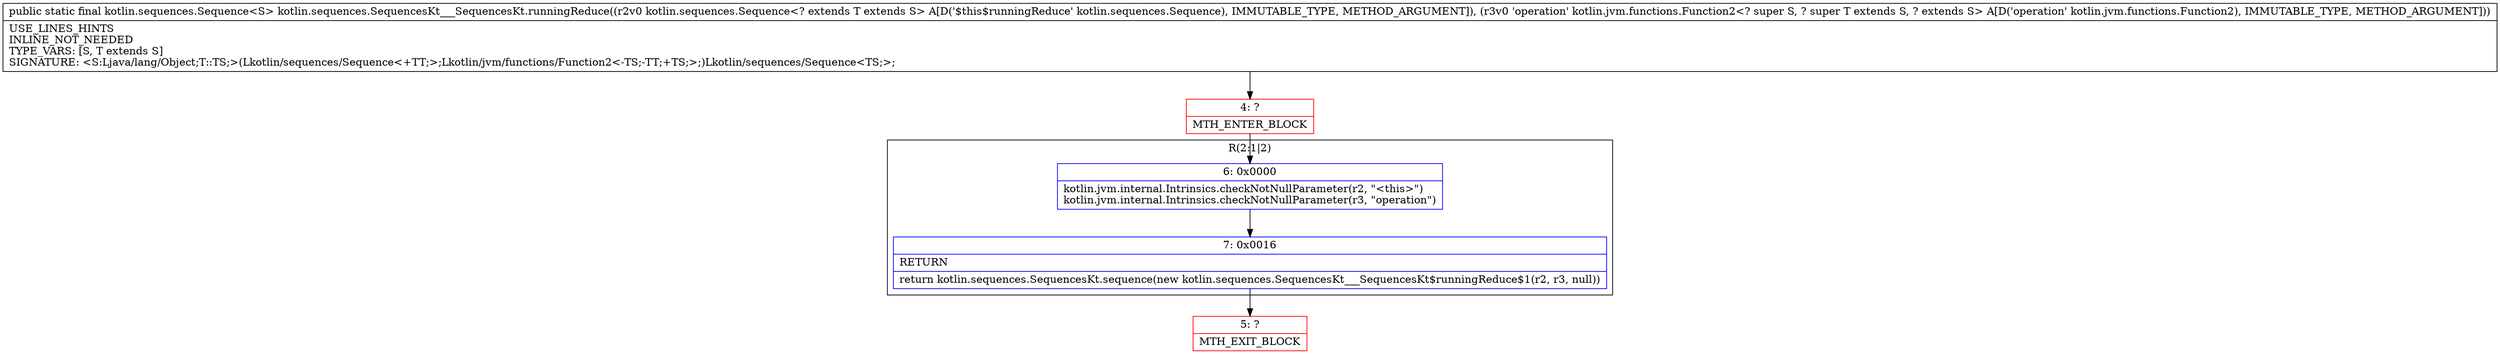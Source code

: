 digraph "CFG forkotlin.sequences.SequencesKt___SequencesKt.runningReduce(Lkotlin\/sequences\/Sequence;Lkotlin\/jvm\/functions\/Function2;)Lkotlin\/sequences\/Sequence;" {
subgraph cluster_Region_1207863708 {
label = "R(2:1|2)";
node [shape=record,color=blue];
Node_6 [shape=record,label="{6\:\ 0x0000|kotlin.jvm.internal.Intrinsics.checkNotNullParameter(r2, \"\<this\>\")\lkotlin.jvm.internal.Intrinsics.checkNotNullParameter(r3, \"operation\")\l}"];
Node_7 [shape=record,label="{7\:\ 0x0016|RETURN\l|return kotlin.sequences.SequencesKt.sequence(new kotlin.sequences.SequencesKt___SequencesKt$runningReduce$1(r2, r3, null))\l}"];
}
Node_4 [shape=record,color=red,label="{4\:\ ?|MTH_ENTER_BLOCK\l}"];
Node_5 [shape=record,color=red,label="{5\:\ ?|MTH_EXIT_BLOCK\l}"];
MethodNode[shape=record,label="{public static final kotlin.sequences.Sequence\<S\> kotlin.sequences.SequencesKt___SequencesKt.runningReduce((r2v0 kotlin.sequences.Sequence\<? extends T extends S\> A[D('$this$runningReduce' kotlin.sequences.Sequence), IMMUTABLE_TYPE, METHOD_ARGUMENT]), (r3v0 'operation' kotlin.jvm.functions.Function2\<? super S, ? super T extends S, ? extends S\> A[D('operation' kotlin.jvm.functions.Function2), IMMUTABLE_TYPE, METHOD_ARGUMENT]))  | USE_LINES_HINTS\lINLINE_NOT_NEEDED\lTYPE_VARS: [S, T extends S]\lSIGNATURE: \<S:Ljava\/lang\/Object;T::TS;\>(Lkotlin\/sequences\/Sequence\<+TT;\>;Lkotlin\/jvm\/functions\/Function2\<\-TS;\-TT;+TS;\>;)Lkotlin\/sequences\/Sequence\<TS;\>;\l}"];
MethodNode -> Node_4;Node_6 -> Node_7;
Node_7 -> Node_5;
Node_4 -> Node_6;
}

